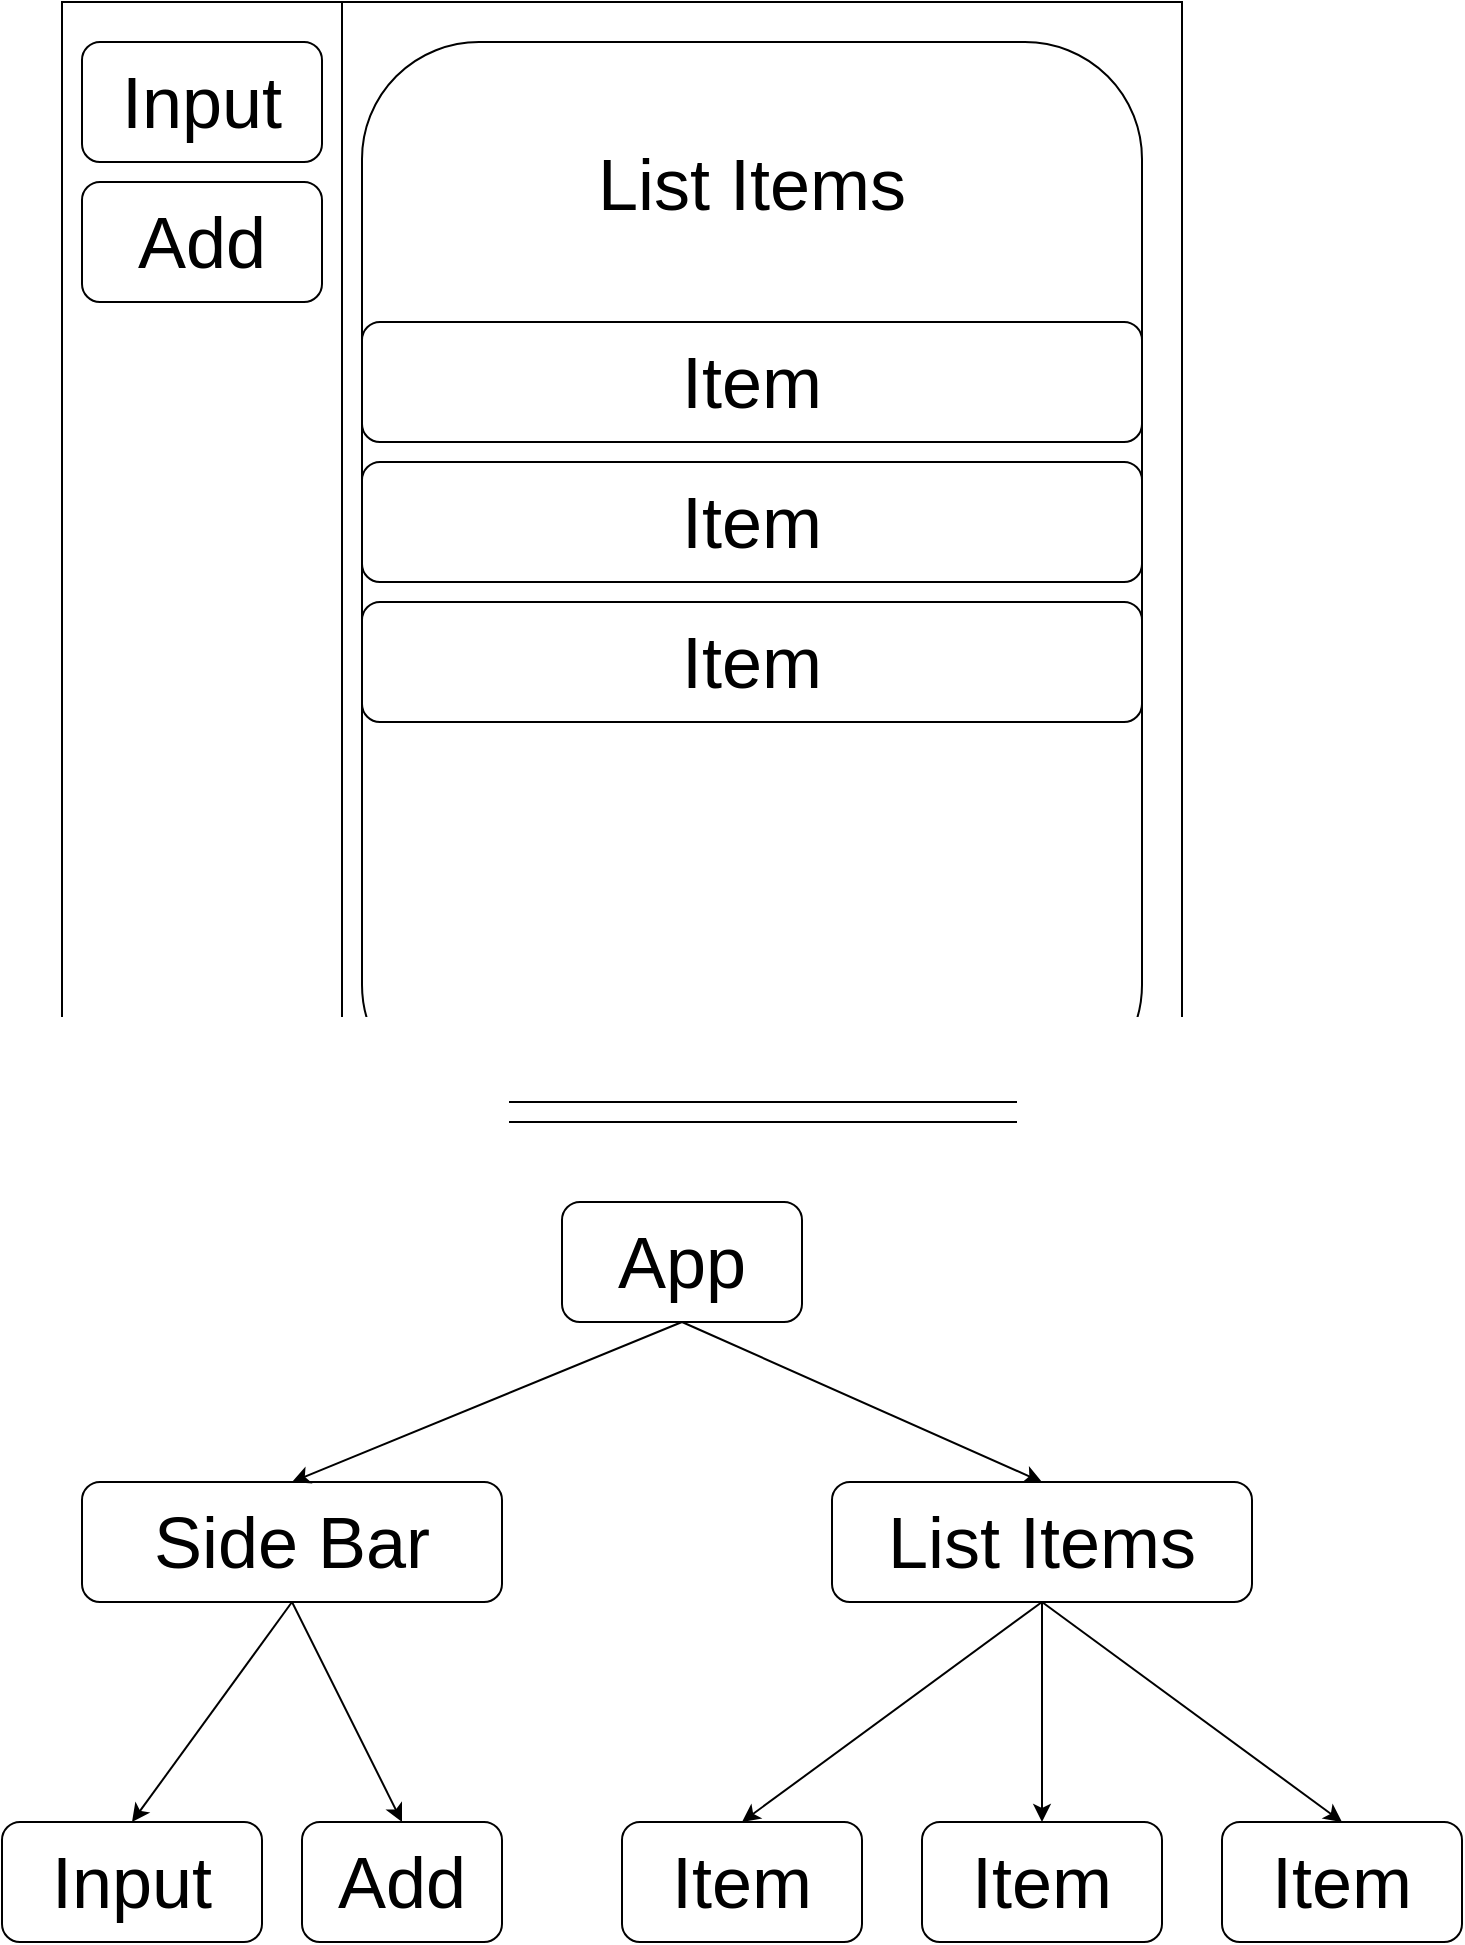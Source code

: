 <mxfile version="26.0.9">
  <diagram name="Page-1" id="OEtRrU-9pPEc-HYWarEi">
    <mxGraphModel dx="1674" dy="836" grid="1" gridSize="10" guides="1" tooltips="1" connect="1" arrows="1" fold="1" page="1" pageScale="1" pageWidth="850" pageHeight="1100" math="0" shadow="0">
      <root>
        <mxCell id="0" />
        <mxCell id="1" parent="0" />
        <mxCell id="J6jdgjmXQalbP3qAm5ep-1" value="" style="whiteSpace=wrap;html=1;aspect=fixed;" vertex="1" parent="1">
          <mxGeometry x="80" y="20" width="560" height="560" as="geometry" />
        </mxCell>
        <mxCell id="J6jdgjmXQalbP3qAm5ep-2" value="" style="endArrow=none;html=1;rounded=0;entryX=0.25;entryY=1;entryDx=0;entryDy=0;exitX=0.25;exitY=0;exitDx=0;exitDy=0;" edge="1" parent="1" source="J6jdgjmXQalbP3qAm5ep-1" target="J6jdgjmXQalbP3qAm5ep-1">
          <mxGeometry width="50" height="50" relative="1" as="geometry">
            <mxPoint x="460" y="450" as="sourcePoint" />
            <mxPoint x="510" y="400" as="targetPoint" />
          </mxGeometry>
        </mxCell>
        <mxCell id="J6jdgjmXQalbP3qAm5ep-3" value="&lt;font style=&quot;font-size: 36px;&quot;&gt;Input&lt;/font&gt;" style="rounded=1;whiteSpace=wrap;html=1;" vertex="1" parent="1">
          <mxGeometry x="90" y="40" width="120" height="60" as="geometry" />
        </mxCell>
        <mxCell id="J6jdgjmXQalbP3qAm5ep-4" value="&lt;font style=&quot;font-size: 36px;&quot;&gt;Add&lt;/font&gt;" style="rounded=1;whiteSpace=wrap;html=1;" vertex="1" parent="1">
          <mxGeometry x="90" y="110" width="120" height="60" as="geometry" />
        </mxCell>
        <mxCell id="J6jdgjmXQalbP3qAm5ep-5" value="&lt;font style=&quot;font-size: 36px;&quot;&gt;List Items&lt;/font&gt;&lt;div&gt;&lt;font style=&quot;font-size: 36px;&quot;&gt;&lt;br&gt;&lt;/font&gt;&lt;/div&gt;&lt;div&gt;&lt;font style=&quot;font-size: 36px;&quot;&gt;&lt;br&gt;&lt;/font&gt;&lt;/div&gt;&lt;div&gt;&lt;font style=&quot;font-size: 36px;&quot;&gt;&lt;br&gt;&lt;/font&gt;&lt;/div&gt;&lt;div&gt;&lt;font style=&quot;font-size: 36px;&quot;&gt;&lt;br&gt;&lt;/font&gt;&lt;/div&gt;&lt;div&gt;&lt;font style=&quot;font-size: 36px;&quot;&gt;&lt;br&gt;&lt;/font&gt;&lt;/div&gt;&lt;div&gt;&lt;font style=&quot;font-size: 36px;&quot;&gt;&lt;br&gt;&lt;/font&gt;&lt;/div&gt;&lt;div&gt;&lt;font style=&quot;font-size: 36px;&quot;&gt;&lt;br&gt;&lt;/font&gt;&lt;/div&gt;&lt;div&gt;&lt;font style=&quot;font-size: 36px;&quot;&gt;&lt;br&gt;&lt;/font&gt;&lt;/div&gt;&lt;div&gt;&lt;font style=&quot;font-size: 36px;&quot;&gt;&lt;br&gt;&lt;/font&gt;&lt;/div&gt;" style="rounded=1;whiteSpace=wrap;html=1;" vertex="1" parent="1">
          <mxGeometry x="230" y="40" width="390" height="530" as="geometry" />
        </mxCell>
        <mxCell id="J6jdgjmXQalbP3qAm5ep-6" value="&lt;font style=&quot;font-size: 36px;&quot;&gt;Item&lt;/font&gt;" style="rounded=1;whiteSpace=wrap;html=1;" vertex="1" parent="1">
          <mxGeometry x="230" y="320" width="390" height="60" as="geometry" />
        </mxCell>
        <mxCell id="J6jdgjmXQalbP3qAm5ep-7" value="&lt;font style=&quot;font-size: 36px;&quot;&gt;Item&lt;/font&gt;" style="rounded=1;whiteSpace=wrap;html=1;" vertex="1" parent="1">
          <mxGeometry x="230" y="250" width="390" height="60" as="geometry" />
        </mxCell>
        <mxCell id="J6jdgjmXQalbP3qAm5ep-8" value="&lt;font style=&quot;font-size: 36px;&quot;&gt;Item&lt;/font&gt;" style="rounded=1;whiteSpace=wrap;html=1;" vertex="1" parent="1">
          <mxGeometry x="230" y="180" width="390" height="60" as="geometry" />
        </mxCell>
        <mxCell id="J6jdgjmXQalbP3qAm5ep-10" value="&lt;font style=&quot;font-size: 36px;&quot;&gt;App&lt;/font&gt;" style="rounded=1;whiteSpace=wrap;html=1;" vertex="1" parent="1">
          <mxGeometry x="330" y="620" width="120" height="60" as="geometry" />
        </mxCell>
        <mxCell id="J6jdgjmXQalbP3qAm5ep-11" value="&lt;font style=&quot;font-size: 36px;&quot;&gt;Item&lt;/font&gt;" style="rounded=1;whiteSpace=wrap;html=1;" vertex="1" parent="1">
          <mxGeometry x="360" y="930" width="120" height="60" as="geometry" />
        </mxCell>
        <mxCell id="J6jdgjmXQalbP3qAm5ep-12" value="&lt;font style=&quot;font-size: 36px;&quot;&gt;Side Bar&lt;/font&gt;" style="rounded=1;whiteSpace=wrap;html=1;" vertex="1" parent="1">
          <mxGeometry x="90" y="760" width="210" height="60" as="geometry" />
        </mxCell>
        <mxCell id="J6jdgjmXQalbP3qAm5ep-13" value="&lt;font style=&quot;font-size: 36px;&quot;&gt;List Items&lt;/font&gt;" style="rounded=1;whiteSpace=wrap;html=1;" vertex="1" parent="1">
          <mxGeometry x="465" y="760" width="210" height="60" as="geometry" />
        </mxCell>
        <mxCell id="J6jdgjmXQalbP3qAm5ep-14" value="&lt;font style=&quot;font-size: 36px;&quot;&gt;Item&lt;/font&gt;" style="rounded=1;whiteSpace=wrap;html=1;" vertex="1" parent="1">
          <mxGeometry x="510" y="930" width="120" height="60" as="geometry" />
        </mxCell>
        <mxCell id="J6jdgjmXQalbP3qAm5ep-15" value="&lt;font style=&quot;font-size: 36px;&quot;&gt;Item&lt;/font&gt;" style="rounded=1;whiteSpace=wrap;html=1;" vertex="1" parent="1">
          <mxGeometry x="660" y="930" width="120" height="60" as="geometry" />
        </mxCell>
        <mxCell id="J6jdgjmXQalbP3qAm5ep-16" value="" style="endArrow=classic;html=1;rounded=0;entryX=0.5;entryY=0;entryDx=0;entryDy=0;exitX=0.5;exitY=1;exitDx=0;exitDy=0;" edge="1" parent="1" source="J6jdgjmXQalbP3qAm5ep-13" target="J6jdgjmXQalbP3qAm5ep-11">
          <mxGeometry width="50" height="50" relative="1" as="geometry">
            <mxPoint x="460" y="710" as="sourcePoint" />
            <mxPoint x="510" y="660" as="targetPoint" />
          </mxGeometry>
        </mxCell>
        <mxCell id="J6jdgjmXQalbP3qAm5ep-17" value="" style="endArrow=classic;html=1;rounded=0;entryX=0.5;entryY=0;entryDx=0;entryDy=0;exitX=0.5;exitY=1;exitDx=0;exitDy=0;" edge="1" parent="1" source="J6jdgjmXQalbP3qAm5ep-10" target="J6jdgjmXQalbP3qAm5ep-12">
          <mxGeometry width="50" height="50" relative="1" as="geometry">
            <mxPoint x="580" y="830" as="sourcePoint" />
            <mxPoint x="430" y="940" as="targetPoint" />
          </mxGeometry>
        </mxCell>
        <mxCell id="J6jdgjmXQalbP3qAm5ep-18" value="" style="endArrow=classic;html=1;rounded=0;exitX=0.5;exitY=1;exitDx=0;exitDy=0;" edge="1" parent="1" source="J6jdgjmXQalbP3qAm5ep-13" target="J6jdgjmXQalbP3qAm5ep-14">
          <mxGeometry width="50" height="50" relative="1" as="geometry">
            <mxPoint x="590" y="840" as="sourcePoint" />
            <mxPoint x="440" y="950" as="targetPoint" />
          </mxGeometry>
        </mxCell>
        <mxCell id="J6jdgjmXQalbP3qAm5ep-19" value="" style="endArrow=classic;html=1;rounded=0;entryX=0.5;entryY=0;entryDx=0;entryDy=0;exitX=0.5;exitY=1;exitDx=0;exitDy=0;" edge="1" parent="1" source="J6jdgjmXQalbP3qAm5ep-13" target="J6jdgjmXQalbP3qAm5ep-15">
          <mxGeometry width="50" height="50" relative="1" as="geometry">
            <mxPoint x="600" y="850" as="sourcePoint" />
            <mxPoint x="450" y="960" as="targetPoint" />
          </mxGeometry>
        </mxCell>
        <mxCell id="J6jdgjmXQalbP3qAm5ep-20" value="" style="endArrow=classic;html=1;rounded=0;entryX=0.5;entryY=0;entryDx=0;entryDy=0;" edge="1" parent="1" target="J6jdgjmXQalbP3qAm5ep-13">
          <mxGeometry width="50" height="50" relative="1" as="geometry">
            <mxPoint x="390" y="680" as="sourcePoint" />
            <mxPoint x="295" y="770" as="targetPoint" />
          </mxGeometry>
        </mxCell>
        <mxCell id="J6jdgjmXQalbP3qAm5ep-21" value="&lt;font style=&quot;font-size: 36px;&quot;&gt;Add&lt;/font&gt;" style="rounded=1;whiteSpace=wrap;html=1;" vertex="1" parent="1">
          <mxGeometry x="200" y="930" width="100" height="60" as="geometry" />
        </mxCell>
        <mxCell id="J6jdgjmXQalbP3qAm5ep-22" value="&lt;font style=&quot;font-size: 36px;&quot;&gt;Input&lt;/font&gt;" style="rounded=1;whiteSpace=wrap;html=1;" vertex="1" parent="1">
          <mxGeometry x="50" y="930" width="130" height="60" as="geometry" />
        </mxCell>
        <mxCell id="J6jdgjmXQalbP3qAm5ep-23" value="" style="endArrow=classic;html=1;rounded=0;entryX=0.5;entryY=0;entryDx=0;entryDy=0;exitX=0.5;exitY=1;exitDx=0;exitDy=0;" edge="1" parent="1" source="J6jdgjmXQalbP3qAm5ep-12" target="J6jdgjmXQalbP3qAm5ep-22">
          <mxGeometry width="50" height="50" relative="1" as="geometry">
            <mxPoint x="200" y="820" as="sourcePoint" />
            <mxPoint x="50" y="930" as="targetPoint" />
          </mxGeometry>
        </mxCell>
        <mxCell id="J6jdgjmXQalbP3qAm5ep-24" value="" style="endArrow=classic;html=1;rounded=0;entryX=0.5;entryY=0;entryDx=0;entryDy=0;exitX=0.5;exitY=1;exitDx=0;exitDy=0;" edge="1" parent="1" source="J6jdgjmXQalbP3qAm5ep-12" target="J6jdgjmXQalbP3qAm5ep-21">
          <mxGeometry width="50" height="50" relative="1" as="geometry">
            <mxPoint x="205" y="830" as="sourcePoint" />
            <mxPoint x="125" y="940" as="targetPoint" />
          </mxGeometry>
        </mxCell>
      </root>
    </mxGraphModel>
  </diagram>
</mxfile>
